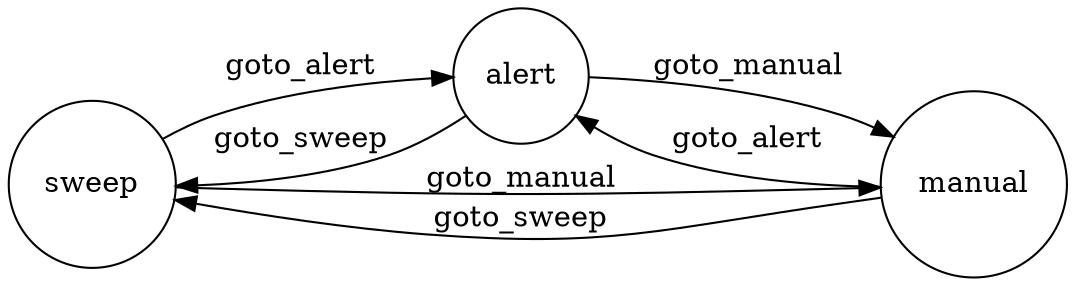 digraph fsm_modes {
    rankdir=LR;
    size="8,5";
    #node [shape = doublecircle]; sweep alert manual;
    node [shape = circle]; sweep alert manual;

    # sweep -> sweep [ label = "default" ];
    sweep -> alert [ label = "goto_alert" ];
    sweep -> manual [ label = "goto_manual" ];

    # alert -> alert [ label = "default" ];
    alert -> sweep [ label = "goto_sweep" ];
    alert -> manual [ label = "goto_manual" ];

    # manual -> manual [ label = "default/manual_measurement" ];
    manual -> sweep [ label = "goto_sweep" ];
    manual -> alert [ label = "goto_alert" ];
}
